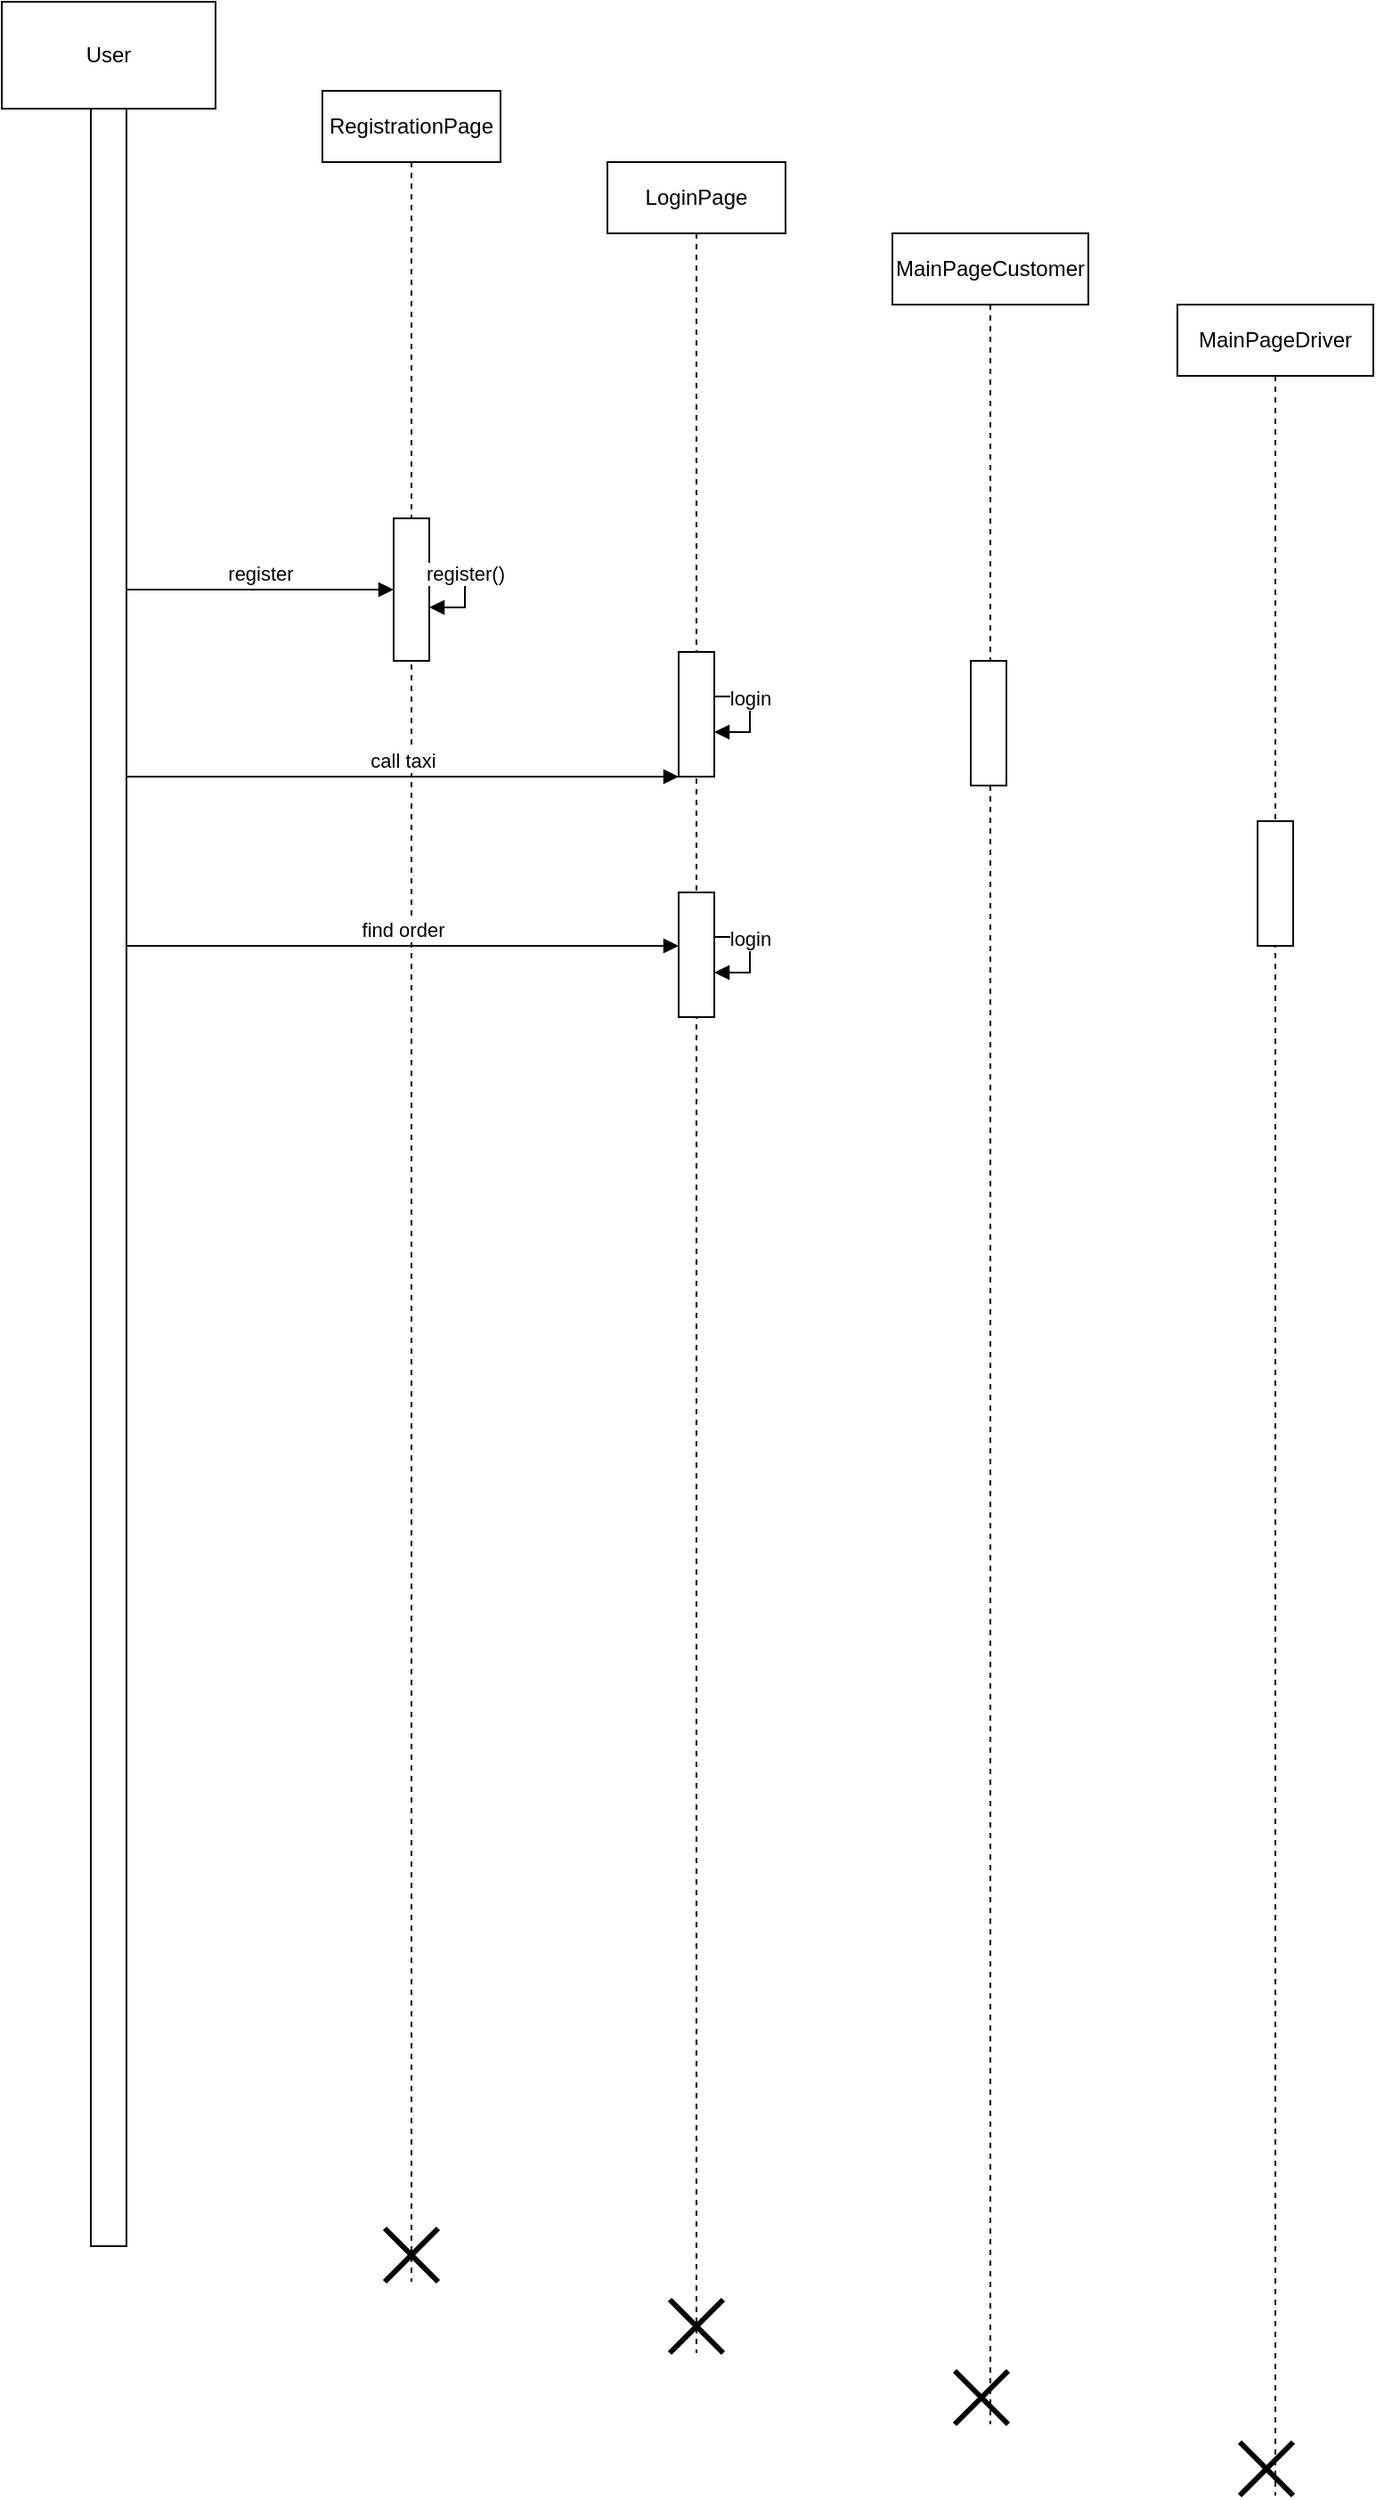 <mxfile version="22.0.4" type="github">
  <diagram name="Страница — 1" id="l8LlNZg6rUj_ulNN_cUZ">
    <mxGraphModel dx="1518" dy="383" grid="1" gridSize="10" guides="1" tooltips="1" connect="1" arrows="1" fold="1" page="1" pageScale="1" pageWidth="827" pageHeight="1169" math="0" shadow="0">
      <root>
        <mxCell id="0" />
        <mxCell id="1" parent="0" />
        <mxCell id="eOe7ErlNW58BYiNXJ7lQ-5" value="" style="endArrow=none;dashed=1;html=1;rounded=0;" edge="1" parent="1">
          <mxGeometry width="50" height="50" relative="1" as="geometry">
            <mxPoint x="340" y="300" as="sourcePoint" />
            <mxPoint x="340" y="300" as="targetPoint" />
          </mxGeometry>
        </mxCell>
        <mxCell id="eOe7ErlNW58BYiNXJ7lQ-17" value="RegistrationPage" style="shape=umlLifeline;perimeter=lifelinePerimeter;whiteSpace=wrap;html=1;container=0;dropTarget=0;collapsible=0;recursiveResize=0;outlineConnect=0;portConstraint=eastwest;newEdgeStyle={&quot;edgeStyle&quot;:&quot;elbowEdgeStyle&quot;,&quot;elbow&quot;:&quot;vertical&quot;,&quot;curved&quot;:0,&quot;rounded&quot;:0};" vertex="1" parent="1">
          <mxGeometry x="40" y="200" width="100" height="1230" as="geometry" />
        </mxCell>
        <mxCell id="eOe7ErlNW58BYiNXJ7lQ-18" value="" style="html=1;points=[[0,0,0,0,5],[0,1,0,0,-5],[1,0,0,0,5],[1,1,0,0,-5]];perimeter=orthogonalPerimeter;outlineConnect=0;targetShapes=umlLifeline;portConstraint=eastwest;newEdgeStyle={&quot;curved&quot;:0,&quot;rounded&quot;:0};" vertex="1" parent="eOe7ErlNW58BYiNXJ7lQ-17">
          <mxGeometry x="40" y="240" width="20" height="80" as="geometry" />
        </mxCell>
        <mxCell id="eOe7ErlNW58BYiNXJ7lQ-19" value="" style="shape=umlDestroy;whiteSpace=wrap;html=1;strokeWidth=3;targetShapes=umlLifeline;" vertex="1" parent="eOe7ErlNW58BYiNXJ7lQ-17">
          <mxGeometry x="35" y="1200" width="30" height="30" as="geometry" />
        </mxCell>
        <mxCell id="eOe7ErlNW58BYiNXJ7lQ-31" value="register()" style="html=1;verticalAlign=bottom;endArrow=block;curved=0;rounded=0;" edge="1" parent="eOe7ErlNW58BYiNXJ7lQ-17" source="eOe7ErlNW58BYiNXJ7lQ-18" target="eOe7ErlNW58BYiNXJ7lQ-18">
          <mxGeometry width="80" relative="1" as="geometry">
            <mxPoint x="70" y="260" as="sourcePoint" />
            <mxPoint x="220" y="260" as="targetPoint" />
          </mxGeometry>
        </mxCell>
        <mxCell id="eOe7ErlNW58BYiNXJ7lQ-20" value="LoginPage" style="shape=umlLifeline;perimeter=lifelinePerimeter;whiteSpace=wrap;html=1;container=0;dropTarget=0;collapsible=0;recursiveResize=0;outlineConnect=0;portConstraint=eastwest;newEdgeStyle={&quot;edgeStyle&quot;:&quot;elbowEdgeStyle&quot;,&quot;elbow&quot;:&quot;vertical&quot;,&quot;curved&quot;:0,&quot;rounded&quot;:0};" vertex="1" parent="1">
          <mxGeometry x="200" y="240" width="100" height="1230" as="geometry" />
        </mxCell>
        <mxCell id="eOe7ErlNW58BYiNXJ7lQ-21" value="" style="html=1;points=[[0,0,0,0,5],[0,1,0,0,-5],[1,0,0,0,5],[1,1,0,0,-5]];perimeter=orthogonalPerimeter;outlineConnect=0;targetShapes=umlLifeline;portConstraint=eastwest;newEdgeStyle={&quot;curved&quot;:0,&quot;rounded&quot;:0};" vertex="1" parent="eOe7ErlNW58BYiNXJ7lQ-20">
          <mxGeometry x="40" y="275" width="20" height="70" as="geometry" />
        </mxCell>
        <mxCell id="eOe7ErlNW58BYiNXJ7lQ-22" value="" style="shape=umlDestroy;whiteSpace=wrap;html=1;strokeWidth=3;targetShapes=umlLifeline;" vertex="1" parent="eOe7ErlNW58BYiNXJ7lQ-20">
          <mxGeometry x="35" y="1200" width="30" height="30" as="geometry" />
        </mxCell>
        <mxCell id="eOe7ErlNW58BYiNXJ7lQ-34" value="login" style="html=1;verticalAlign=bottom;endArrow=block;curved=0;rounded=0;" edge="1" parent="eOe7ErlNW58BYiNXJ7lQ-20" source="eOe7ErlNW58BYiNXJ7lQ-21" target="eOe7ErlNW58BYiNXJ7lQ-21">
          <mxGeometry width="80" relative="1" as="geometry">
            <mxPoint x="55" y="340" as="sourcePoint" />
            <mxPoint x="365" y="340" as="targetPoint" />
          </mxGeometry>
        </mxCell>
        <mxCell id="eOe7ErlNW58BYiNXJ7lQ-44" value="" style="html=1;points=[[0,0,0,0,5],[0,1,0,0,-5],[1,0,0,0,5],[1,1,0,0,-5]];perimeter=orthogonalPerimeter;outlineConnect=0;targetShapes=umlLifeline;portConstraint=eastwest;newEdgeStyle={&quot;curved&quot;:0,&quot;rounded&quot;:0};" vertex="1" parent="eOe7ErlNW58BYiNXJ7lQ-20">
          <mxGeometry x="40" y="410" width="20" height="70" as="geometry" />
        </mxCell>
        <mxCell id="eOe7ErlNW58BYiNXJ7lQ-45" value="login" style="html=1;verticalAlign=bottom;endArrow=block;curved=0;rounded=0;" edge="1" parent="eOe7ErlNW58BYiNXJ7lQ-20" source="eOe7ErlNW58BYiNXJ7lQ-44" target="eOe7ErlNW58BYiNXJ7lQ-44">
          <mxGeometry width="80" relative="1" as="geometry">
            <mxPoint x="55" y="485" as="sourcePoint" />
            <mxPoint x="365" y="485" as="targetPoint" />
          </mxGeometry>
        </mxCell>
        <mxCell id="eOe7ErlNW58BYiNXJ7lQ-23" value="MainPageCustomer" style="shape=umlLifeline;perimeter=lifelinePerimeter;whiteSpace=wrap;html=1;container=0;dropTarget=0;collapsible=0;recursiveResize=0;outlineConnect=0;portConstraint=eastwest;newEdgeStyle={&quot;edgeStyle&quot;:&quot;elbowEdgeStyle&quot;,&quot;elbow&quot;:&quot;vertical&quot;,&quot;curved&quot;:0,&quot;rounded&quot;:0};" vertex="1" parent="1">
          <mxGeometry x="360" y="280" width="110" height="1230" as="geometry" />
        </mxCell>
        <mxCell id="eOe7ErlNW58BYiNXJ7lQ-24" value="" style="html=1;points=[[0,0,0,0,5],[0,1,0,0,-5],[1,0,0,0,5],[1,1,0,0,-5]];perimeter=orthogonalPerimeter;outlineConnect=0;targetShapes=umlLifeline;portConstraint=eastwest;newEdgeStyle={&quot;curved&quot;:0,&quot;rounded&quot;:0};" vertex="1" parent="eOe7ErlNW58BYiNXJ7lQ-23">
          <mxGeometry x="44" y="240" width="20" height="70" as="geometry" />
        </mxCell>
        <mxCell id="eOe7ErlNW58BYiNXJ7lQ-25" value="" style="shape=umlDestroy;whiteSpace=wrap;html=1;strokeWidth=3;targetShapes=umlLifeline;" vertex="1" parent="eOe7ErlNW58BYiNXJ7lQ-23">
          <mxGeometry x="35" y="1200" width="30" height="30" as="geometry" />
        </mxCell>
        <mxCell id="eOe7ErlNW58BYiNXJ7lQ-28" value="" style="html=1;points=[[0,0,0,0,5],[0,1,0,0,-5],[1,0,0,0,5],[1,1,0,0,-5]];perimeter=orthogonalPerimeter;outlineConnect=0;targetShapes=umlLifeline;portConstraint=eastwest;newEdgeStyle={&quot;curved&quot;:0,&quot;rounded&quot;:0};" vertex="1" parent="1">
          <mxGeometry x="-90" y="200" width="20" height="1210" as="geometry" />
        </mxCell>
        <mxCell id="eOe7ErlNW58BYiNXJ7lQ-29" value="User" style="rounded=0;whiteSpace=wrap;html=1;" vertex="1" parent="1">
          <mxGeometry x="-140" y="150" width="120" height="60" as="geometry" />
        </mxCell>
        <mxCell id="eOe7ErlNW58BYiNXJ7lQ-30" value="register" style="html=1;verticalAlign=bottom;endArrow=block;curved=0;rounded=0;" edge="1" parent="1" target="eOe7ErlNW58BYiNXJ7lQ-18">
          <mxGeometry width="80" relative="1" as="geometry">
            <mxPoint x="-70" y="480" as="sourcePoint" />
            <mxPoint x="60" y="480" as="targetPoint" />
          </mxGeometry>
        </mxCell>
        <mxCell id="eOe7ErlNW58BYiNXJ7lQ-32" value="call taxi" style="html=1;verticalAlign=bottom;endArrow=block;curved=0;rounded=0;" edge="1" parent="1" source="eOe7ErlNW58BYiNXJ7lQ-28" target="eOe7ErlNW58BYiNXJ7lQ-21">
          <mxGeometry width="80" relative="1" as="geometry">
            <mxPoint x="-50" y="560" as="sourcePoint" />
            <mxPoint x="100" y="560" as="targetPoint" />
          </mxGeometry>
        </mxCell>
        <mxCell id="eOe7ErlNW58BYiNXJ7lQ-35" value="find order" style="html=1;verticalAlign=bottom;endArrow=block;curved=0;rounded=0;" edge="1" parent="1" source="eOe7ErlNW58BYiNXJ7lQ-28">
          <mxGeometry width="80" relative="1" as="geometry">
            <mxPoint x="-60" y="650" as="sourcePoint" />
            <mxPoint x="240" y="680" as="targetPoint" />
          </mxGeometry>
        </mxCell>
        <mxCell id="eOe7ErlNW58BYiNXJ7lQ-36" value="MainPageDriver" style="shape=umlLifeline;perimeter=lifelinePerimeter;whiteSpace=wrap;html=1;container=0;dropTarget=0;collapsible=0;recursiveResize=0;outlineConnect=0;portConstraint=eastwest;newEdgeStyle={&quot;edgeStyle&quot;:&quot;elbowEdgeStyle&quot;,&quot;elbow&quot;:&quot;vertical&quot;,&quot;curved&quot;:0,&quot;rounded&quot;:0};" vertex="1" parent="1">
          <mxGeometry x="520" y="320" width="110" height="1230" as="geometry" />
        </mxCell>
        <mxCell id="eOe7ErlNW58BYiNXJ7lQ-37" value="" style="html=1;points=[[0,0,0,0,5],[0,1,0,0,-5],[1,0,0,0,5],[1,1,0,0,-5]];perimeter=orthogonalPerimeter;outlineConnect=0;targetShapes=umlLifeline;portConstraint=eastwest;newEdgeStyle={&quot;curved&quot;:0,&quot;rounded&quot;:0};" vertex="1" parent="eOe7ErlNW58BYiNXJ7lQ-36">
          <mxGeometry x="45" y="290" width="20" height="70" as="geometry" />
        </mxCell>
        <mxCell id="eOe7ErlNW58BYiNXJ7lQ-38" value="" style="shape=umlDestroy;whiteSpace=wrap;html=1;strokeWidth=3;targetShapes=umlLifeline;" vertex="1" parent="eOe7ErlNW58BYiNXJ7lQ-36">
          <mxGeometry x="35" y="1200" width="30" height="30" as="geometry" />
        </mxCell>
      </root>
    </mxGraphModel>
  </diagram>
</mxfile>
